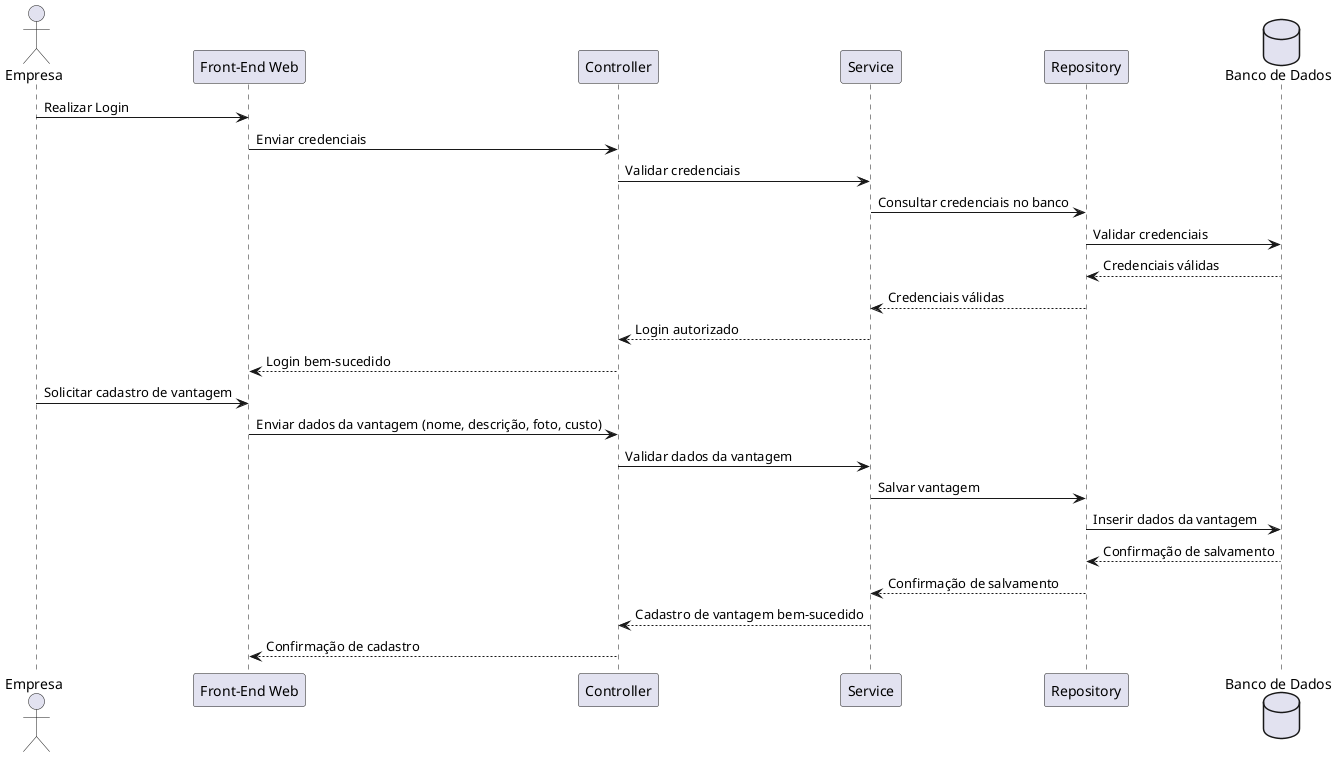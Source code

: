 @startuml
actor Empresa
participant "Front-End Web" as FrontEnd
participant "Controller" as Controller
participant "Service" as Service
participant "Repository" as Repository
database "Banco de Dados" as DB

Empresa -> FrontEnd: Realizar Login
FrontEnd -> Controller: Enviar credenciais
Controller -> Service: Validar credenciais
Service -> Repository: Consultar credenciais no banco
Repository -> DB: Validar credenciais
DB --> Repository: Credenciais válidas
Repository --> Service: Credenciais válidas
Service --> Controller: Login autorizado
Controller --> FrontEnd: Login bem-sucedido

Empresa -> FrontEnd: Solicitar cadastro de vantagem
FrontEnd -> Controller: Enviar dados da vantagem (nome, descrição, foto, custo)
Controller -> Service: Validar dados da vantagem
Service -> Repository: Salvar vantagem
Repository -> DB: Inserir dados da vantagem
DB --> Repository: Confirmação de salvamento
Repository --> Service: Confirmação de salvamento
Service --> Controller: Cadastro de vantagem bem-sucedido
Controller --> FrontEnd: Confirmação de cadastro
@enduml
